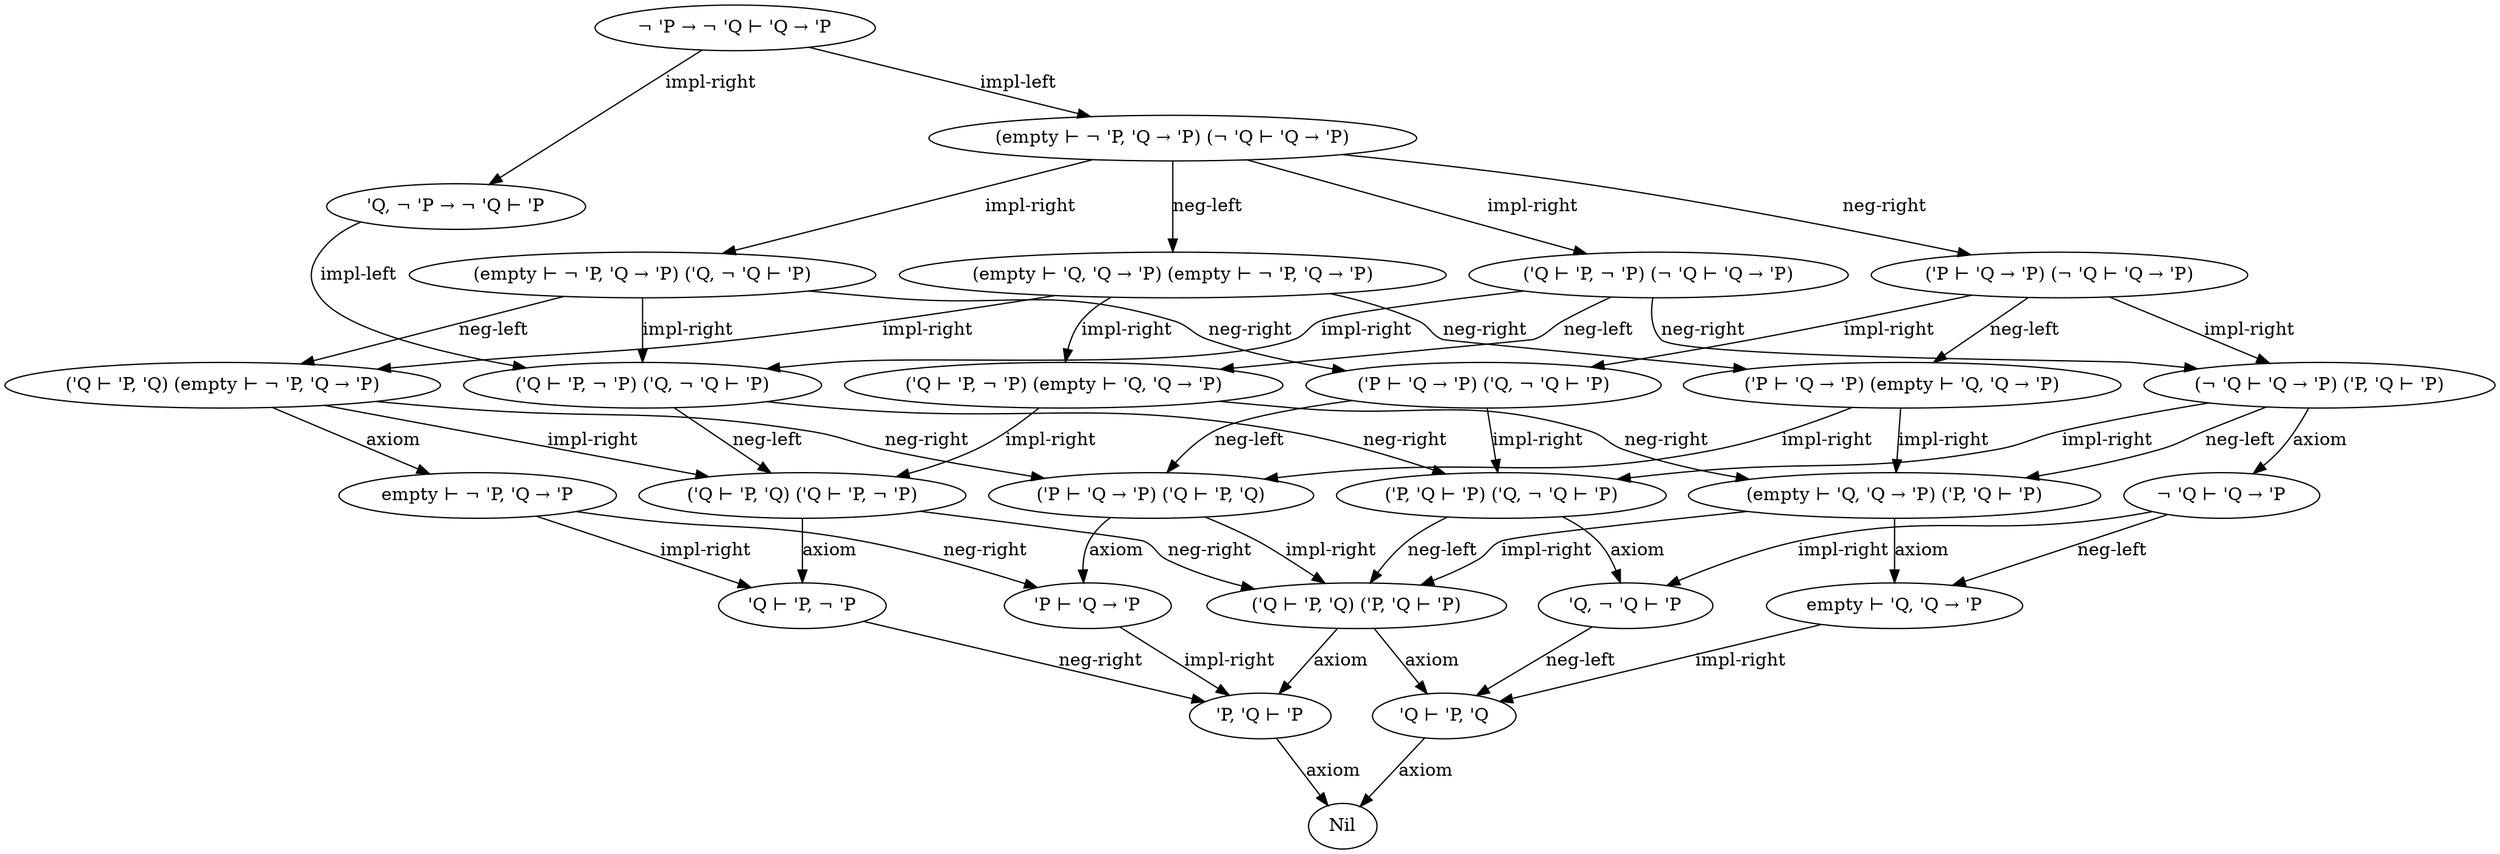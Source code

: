 digraph {
        0 [label="¬ 'P → ¬ 'Q ⊢ 'Q → 'P"];
        0 -> 1 [label="impl-left"];
        1 [label="(empty ⊢ ¬ 'P, 'Q → 'P) (¬ 'Q ⊢ 'Q → 'P)"];
        1 -> 2 [label="impl-right"];
        2 [label="('Q ⊢ 'P, ¬ 'P) (¬ 'Q ⊢ 'Q → 'P)"];
        2 -> 3 [label="neg-right"];
        3 [label="(¬ 'Q ⊢ 'Q → 'P) ('P, 'Q ⊢ 'P)"];
        3 -> 4 [label="impl-right"];
        4 [label="('P, 'Q ⊢ 'P) ('Q, ¬ 'Q ⊢ 'P)"];
        4 -> 5 [label="axiom"];
        5 [label="'Q, ¬ 'Q ⊢ 'P"];
        5 -> 6 [label="neg-left"];
        6 [label="'Q ⊢ 'P, 'Q"];
        6 -> 7 [label="axiom"];
        7 [label="Nil"];
        4 -> 8 [label="neg-left"];
        8 [label="('Q ⊢ 'P, 'Q) ('P, 'Q ⊢ 'P)"];
        8 -> 9 [label="axiom"];
        9 [label="'P, 'Q ⊢ 'P"];
        9 -> 7 [label="axiom"];
        8 -> 6 [label="axiom"];
        3 -> 10 [label="neg-left"];
        10 [label="(empty ⊢ 'Q, 'Q → 'P) ('P, 'Q ⊢ 'P)"];
        10 -> 8 [label="impl-right"];
        10 -> 11 [label="axiom"];
        11 [label="empty ⊢ 'Q, 'Q → 'P"];
        11 -> 6 [label="impl-right"];
        3 -> 12 [label="axiom"];
        12 [label="¬ 'Q ⊢ 'Q → 'P"];
        12 -> 5 [label="impl-right"];
        12 -> 11 [label="neg-left"];
        2 -> 13 [label="impl-right"];
        13 [label="('Q ⊢ 'P, ¬ 'P) ('Q, ¬ 'Q ⊢ 'P)"];
        13 -> 4 [label="neg-right"];
        13 -> 14 [label="neg-left"];
        14 [label="('Q ⊢ 'P, 'Q) ('Q ⊢ 'P, ¬ 'P)"];
        14 -> 15 [label="axiom"];
        15 [label="'Q ⊢ 'P, ¬ 'P"];
        15 -> 9 [label="neg-right"];
        14 -> 8 [label="neg-right"];
        2 -> 16 [label="neg-left"];
        16 [label="('Q ⊢ 'P, ¬ 'P) (empty ⊢ 'Q, 'Q → 'P)"];
        16 -> 10 [label="neg-right"];
        16 -> 14 [label="impl-right"];
        1 -> 17 [label="neg-right"];
        17 [label="('P ⊢ 'Q → 'P) (¬ 'Q ⊢ 'Q → 'P)"];
        17 -> 3 [label="impl-right"];
        17 -> 18 [label="impl-right"];
        18 [label="('P ⊢ 'Q → 'P) ('Q, ¬ 'Q ⊢ 'P)"];
        18 -> 4 [label="impl-right"];
        18 -> 19 [label="neg-left"];
        19 [label="('P ⊢ 'Q → 'P) ('Q ⊢ 'P, 'Q)"];
        19 -> 8 [label="impl-right"];
        19 -> 20 [label="axiom"];
        20 [label="'P ⊢ 'Q → 'P"];
        20 -> 9 [label="impl-right"];
        17 -> 21 [label="neg-left"];
        21 [label="('P ⊢ 'Q → 'P) (empty ⊢ 'Q, 'Q → 'P)"];
        21 -> 10 [label="impl-right"];
        21 -> 19 [label="impl-right"];
        1 -> 22 [label="impl-right"];
        22 [label="(empty ⊢ ¬ 'P, 'Q → 'P) ('Q, ¬ 'Q ⊢ 'P)"];
        22 -> 13 [label="impl-right"];
        22 -> 18 [label="neg-right"];
        22 -> 23 [label="neg-left"];
        23 [label="('Q ⊢ 'P, 'Q) (empty ⊢ ¬ 'P, 'Q → 'P)"];
        23 -> 24 [label="axiom"];
        24 [label="empty ⊢ ¬ 'P, 'Q → 'P"];
        24 -> 15 [label="impl-right"];
        24 -> 20 [label="neg-right"];
        23 -> 14 [label="impl-right"];
        23 -> 19 [label="neg-right"];
        1 -> 25 [label="neg-left"];
        25 [label="(empty ⊢ 'Q, 'Q → 'P) (empty ⊢ ¬ 'P, 'Q → 'P)"];
        25 -> 23 [label="impl-right"];
        25 -> 16 [label="impl-right"];
        25 -> 21 [label="neg-right"];
        0 -> 26 [label="impl-right"];
        26 [label="'Q, ¬ 'P → ¬ 'Q ⊢ 'P"];
        26 -> 13 [label="impl-left"];
}